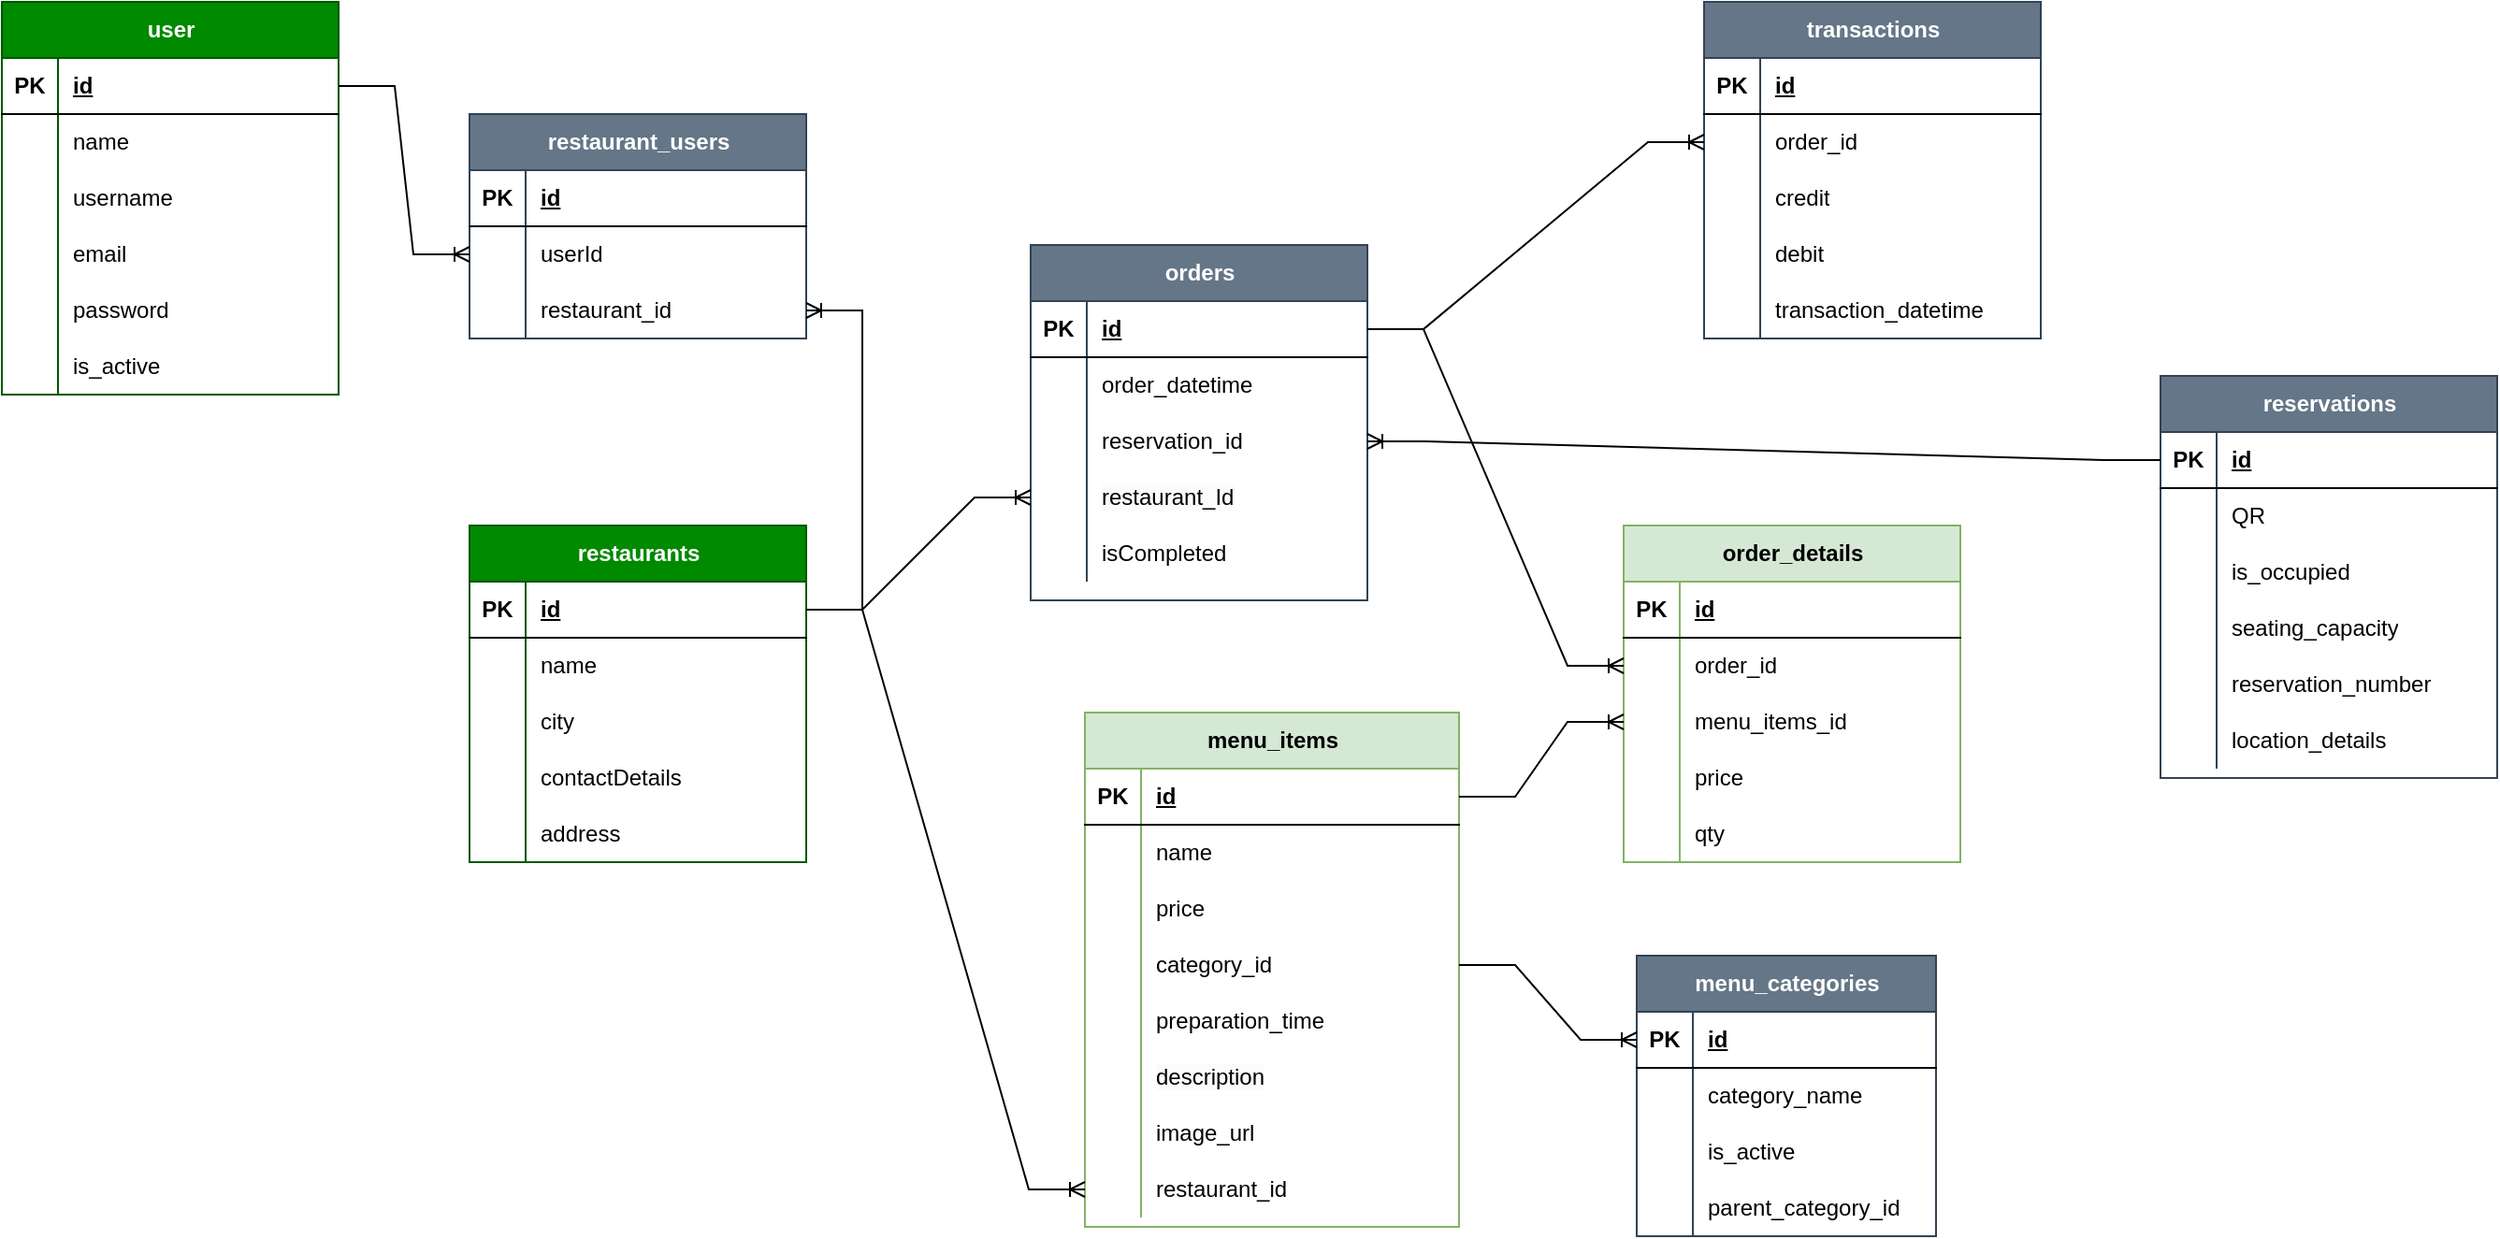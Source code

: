 <mxfile version="21.6.3" type="github">
  <diagram name="Page-1" id="wjyDEJwK1ql8XtZCBkip">
    <mxGraphModel dx="3088" dy="796" grid="1" gridSize="10" guides="1" tooltips="1" connect="1" arrows="1" fold="1" page="1" pageScale="1" pageWidth="827" pageHeight="1169" background="none" math="0" shadow="0">
      <root>
        <mxCell id="0" />
        <mxCell id="1" parent="0" />
        <mxCell id="22sVGPtSss4wMUbbfdg5-69" value="menu_items" style="shape=table;startSize=30;container=1;collapsible=1;childLayout=tableLayout;fixedRows=1;rowLines=0;fontStyle=1;align=center;resizeLast=1;html=1;fillColor=#d5e8d4;strokeColor=#82b366;" parent="1" vertex="1">
          <mxGeometry x="-791" y="410" width="200" height="275" as="geometry" />
        </mxCell>
        <mxCell id="22sVGPtSss4wMUbbfdg5-70" value="" style="shape=tableRow;horizontal=0;startSize=0;swimlaneHead=0;swimlaneBody=0;fillColor=none;collapsible=0;dropTarget=0;points=[[0,0.5],[1,0.5]];portConstraint=eastwest;top=0;left=0;right=0;bottom=1;" parent="22sVGPtSss4wMUbbfdg5-69" vertex="1">
          <mxGeometry y="30" width="200" height="30" as="geometry" />
        </mxCell>
        <mxCell id="22sVGPtSss4wMUbbfdg5-71" value="PK" style="shape=partialRectangle;connectable=0;fillColor=none;top=0;left=0;bottom=0;right=0;fontStyle=1;overflow=hidden;whiteSpace=wrap;html=1;" parent="22sVGPtSss4wMUbbfdg5-70" vertex="1">
          <mxGeometry width="30" height="30" as="geometry">
            <mxRectangle width="30" height="30" as="alternateBounds" />
          </mxGeometry>
        </mxCell>
        <mxCell id="22sVGPtSss4wMUbbfdg5-72" value="id" style="shape=partialRectangle;connectable=0;fillColor=none;top=0;left=0;bottom=0;right=0;align=left;spacingLeft=6;fontStyle=5;overflow=hidden;whiteSpace=wrap;html=1;" parent="22sVGPtSss4wMUbbfdg5-70" vertex="1">
          <mxGeometry x="30" width="170" height="30" as="geometry">
            <mxRectangle width="170" height="30" as="alternateBounds" />
          </mxGeometry>
        </mxCell>
        <mxCell id="22sVGPtSss4wMUbbfdg5-73" value="" style="shape=tableRow;horizontal=0;startSize=0;swimlaneHead=0;swimlaneBody=0;fillColor=none;collapsible=0;dropTarget=0;points=[[0,0.5],[1,0.5]];portConstraint=eastwest;top=0;left=0;right=0;bottom=0;" parent="22sVGPtSss4wMUbbfdg5-69" vertex="1">
          <mxGeometry y="60" width="200" height="30" as="geometry" />
        </mxCell>
        <mxCell id="22sVGPtSss4wMUbbfdg5-74" value="" style="shape=partialRectangle;connectable=0;fillColor=none;top=0;left=0;bottom=0;right=0;editable=1;overflow=hidden;whiteSpace=wrap;html=1;" parent="22sVGPtSss4wMUbbfdg5-73" vertex="1">
          <mxGeometry width="30" height="30" as="geometry">
            <mxRectangle width="30" height="30" as="alternateBounds" />
          </mxGeometry>
        </mxCell>
        <mxCell id="22sVGPtSss4wMUbbfdg5-75" value="name" style="shape=partialRectangle;connectable=0;fillColor=none;top=0;left=0;bottom=0;right=0;align=left;spacingLeft=6;overflow=hidden;whiteSpace=wrap;html=1;" parent="22sVGPtSss4wMUbbfdg5-73" vertex="1">
          <mxGeometry x="30" width="170" height="30" as="geometry">
            <mxRectangle width="170" height="30" as="alternateBounds" />
          </mxGeometry>
        </mxCell>
        <mxCell id="22sVGPtSss4wMUbbfdg5-76" value="" style="shape=tableRow;horizontal=0;startSize=0;swimlaneHead=0;swimlaneBody=0;fillColor=none;collapsible=0;dropTarget=0;points=[[0,0.5],[1,0.5]];portConstraint=eastwest;top=0;left=0;right=0;bottom=0;" parent="22sVGPtSss4wMUbbfdg5-69" vertex="1">
          <mxGeometry y="90" width="200" height="30" as="geometry" />
        </mxCell>
        <mxCell id="22sVGPtSss4wMUbbfdg5-77" value="" style="shape=partialRectangle;connectable=0;fillColor=none;top=0;left=0;bottom=0;right=0;editable=1;overflow=hidden;whiteSpace=wrap;html=1;" parent="22sVGPtSss4wMUbbfdg5-76" vertex="1">
          <mxGeometry width="30" height="30" as="geometry">
            <mxRectangle width="30" height="30" as="alternateBounds" />
          </mxGeometry>
        </mxCell>
        <mxCell id="22sVGPtSss4wMUbbfdg5-78" value="price" style="shape=partialRectangle;connectable=0;fillColor=none;top=0;left=0;bottom=0;right=0;align=left;spacingLeft=6;overflow=hidden;whiteSpace=wrap;html=1;" parent="22sVGPtSss4wMUbbfdg5-76" vertex="1">
          <mxGeometry x="30" width="170" height="30" as="geometry">
            <mxRectangle width="170" height="30" as="alternateBounds" />
          </mxGeometry>
        </mxCell>
        <mxCell id="22sVGPtSss4wMUbbfdg5-79" value="" style="shape=tableRow;horizontal=0;startSize=0;swimlaneHead=0;swimlaneBody=0;fillColor=none;collapsible=0;dropTarget=0;points=[[0,0.5],[1,0.5]];portConstraint=eastwest;top=0;left=0;right=0;bottom=0;" parent="22sVGPtSss4wMUbbfdg5-69" vertex="1">
          <mxGeometry y="120" width="200" height="30" as="geometry" />
        </mxCell>
        <mxCell id="22sVGPtSss4wMUbbfdg5-80" value="" style="shape=partialRectangle;connectable=0;fillColor=none;top=0;left=0;bottom=0;right=0;editable=1;overflow=hidden;whiteSpace=wrap;html=1;" parent="22sVGPtSss4wMUbbfdg5-79" vertex="1">
          <mxGeometry width="30" height="30" as="geometry">
            <mxRectangle width="30" height="30" as="alternateBounds" />
          </mxGeometry>
        </mxCell>
        <mxCell id="22sVGPtSss4wMUbbfdg5-81" value="category_id" style="shape=partialRectangle;connectable=0;fillColor=none;top=0;left=0;bottom=0;right=0;align=left;spacingLeft=6;overflow=hidden;whiteSpace=wrap;html=1;" parent="22sVGPtSss4wMUbbfdg5-79" vertex="1">
          <mxGeometry x="30" width="170" height="30" as="geometry">
            <mxRectangle width="170" height="30" as="alternateBounds" />
          </mxGeometry>
        </mxCell>
        <mxCell id="VqWUjOWvPOqiLu1VyxjL-18" style="shape=tableRow;horizontal=0;startSize=0;swimlaneHead=0;swimlaneBody=0;fillColor=none;collapsible=0;dropTarget=0;points=[[0,0.5],[1,0.5]];portConstraint=eastwest;top=0;left=0;right=0;bottom=0;" parent="22sVGPtSss4wMUbbfdg5-69" vertex="1">
          <mxGeometry y="150" width="200" height="30" as="geometry" />
        </mxCell>
        <mxCell id="VqWUjOWvPOqiLu1VyxjL-19" style="shape=partialRectangle;connectable=0;fillColor=none;top=0;left=0;bottom=0;right=0;editable=1;overflow=hidden;whiteSpace=wrap;html=1;" parent="VqWUjOWvPOqiLu1VyxjL-18" vertex="1">
          <mxGeometry width="30" height="30" as="geometry">
            <mxRectangle width="30" height="30" as="alternateBounds" />
          </mxGeometry>
        </mxCell>
        <mxCell id="VqWUjOWvPOqiLu1VyxjL-20" value="preparation_time" style="shape=partialRectangle;connectable=0;fillColor=none;top=0;left=0;bottom=0;right=0;align=left;spacingLeft=6;overflow=hidden;whiteSpace=wrap;html=1;" parent="VqWUjOWvPOqiLu1VyxjL-18" vertex="1">
          <mxGeometry x="30" width="170" height="30" as="geometry">
            <mxRectangle width="170" height="30" as="alternateBounds" />
          </mxGeometry>
        </mxCell>
        <mxCell id="VqWUjOWvPOqiLu1VyxjL-21" style="shape=tableRow;horizontal=0;startSize=0;swimlaneHead=0;swimlaneBody=0;fillColor=none;collapsible=0;dropTarget=0;points=[[0,0.5],[1,0.5]];portConstraint=eastwest;top=0;left=0;right=0;bottom=0;" parent="22sVGPtSss4wMUbbfdg5-69" vertex="1">
          <mxGeometry y="180" width="200" height="30" as="geometry" />
        </mxCell>
        <mxCell id="VqWUjOWvPOqiLu1VyxjL-22" style="shape=partialRectangle;connectable=0;fillColor=none;top=0;left=0;bottom=0;right=0;editable=1;overflow=hidden;whiteSpace=wrap;html=1;" parent="VqWUjOWvPOqiLu1VyxjL-21" vertex="1">
          <mxGeometry width="30" height="30" as="geometry">
            <mxRectangle width="30" height="30" as="alternateBounds" />
          </mxGeometry>
        </mxCell>
        <mxCell id="VqWUjOWvPOqiLu1VyxjL-23" value="&lt;span style=&quot;color: rgb(0, 0, 0); font-family: Helvetica; font-size: 12px; font-style: normal; font-variant-ligatures: normal; font-variant-caps: normal; font-weight: 400; letter-spacing: normal; orphans: 2; text-align: left; text-indent: 0px; text-transform: none; widows: 2; word-spacing: 0px; -webkit-text-stroke-width: 0px; background-color: rgb(251, 251, 251); text-decoration-thickness: initial; text-decoration-style: initial; text-decoration-color: initial; float: none; display: inline !important;&quot;&gt;description&lt;/span&gt;" style="shape=partialRectangle;connectable=0;fillColor=none;top=0;left=0;bottom=0;right=0;align=left;spacingLeft=6;overflow=hidden;whiteSpace=wrap;html=1;" parent="VqWUjOWvPOqiLu1VyxjL-21" vertex="1">
          <mxGeometry x="30" width="170" height="30" as="geometry">
            <mxRectangle width="170" height="30" as="alternateBounds" />
          </mxGeometry>
        </mxCell>
        <mxCell id="VqWUjOWvPOqiLu1VyxjL-24" style="shape=tableRow;horizontal=0;startSize=0;swimlaneHead=0;swimlaneBody=0;fillColor=none;collapsible=0;dropTarget=0;points=[[0,0.5],[1,0.5]];portConstraint=eastwest;top=0;left=0;right=0;bottom=0;" parent="22sVGPtSss4wMUbbfdg5-69" vertex="1">
          <mxGeometry y="210" width="200" height="30" as="geometry" />
        </mxCell>
        <mxCell id="VqWUjOWvPOqiLu1VyxjL-25" style="shape=partialRectangle;connectable=0;fillColor=none;top=0;left=0;bottom=0;right=0;editable=1;overflow=hidden;whiteSpace=wrap;html=1;" parent="VqWUjOWvPOqiLu1VyxjL-24" vertex="1">
          <mxGeometry width="30" height="30" as="geometry">
            <mxRectangle width="30" height="30" as="alternateBounds" />
          </mxGeometry>
        </mxCell>
        <mxCell id="VqWUjOWvPOqiLu1VyxjL-26" value="image_url" style="shape=partialRectangle;connectable=0;fillColor=none;top=0;left=0;bottom=0;right=0;align=left;spacingLeft=6;overflow=hidden;whiteSpace=wrap;html=1;" parent="VqWUjOWvPOqiLu1VyxjL-24" vertex="1">
          <mxGeometry x="30" width="170" height="30" as="geometry">
            <mxRectangle width="170" height="30" as="alternateBounds" />
          </mxGeometry>
        </mxCell>
        <mxCell id="VqWUjOWvPOqiLu1VyxjL-27" style="shape=tableRow;horizontal=0;startSize=0;swimlaneHead=0;swimlaneBody=0;fillColor=none;collapsible=0;dropTarget=0;points=[[0,0.5],[1,0.5]];portConstraint=eastwest;top=0;left=0;right=0;bottom=0;" parent="22sVGPtSss4wMUbbfdg5-69" vertex="1">
          <mxGeometry y="240" width="200" height="30" as="geometry" />
        </mxCell>
        <mxCell id="VqWUjOWvPOqiLu1VyxjL-28" style="shape=partialRectangle;connectable=0;fillColor=none;top=0;left=0;bottom=0;right=0;editable=1;overflow=hidden;whiteSpace=wrap;html=1;" parent="VqWUjOWvPOqiLu1VyxjL-27" vertex="1">
          <mxGeometry width="30" height="30" as="geometry">
            <mxRectangle width="30" height="30" as="alternateBounds" />
          </mxGeometry>
        </mxCell>
        <mxCell id="VqWUjOWvPOqiLu1VyxjL-29" value="restaurant_id" style="shape=partialRectangle;connectable=0;fillColor=none;top=0;left=0;bottom=0;right=0;align=left;spacingLeft=6;overflow=hidden;whiteSpace=wrap;html=1;" parent="VqWUjOWvPOqiLu1VyxjL-27" vertex="1">
          <mxGeometry x="30" width="170" height="30" as="geometry">
            <mxRectangle width="170" height="30" as="alternateBounds" />
          </mxGeometry>
        </mxCell>
        <mxCell id="22sVGPtSss4wMUbbfdg5-83" value="menu_categories" style="shape=table;startSize=30;container=1;collapsible=1;childLayout=tableLayout;fixedRows=1;rowLines=0;fontStyle=1;align=center;resizeLast=1;html=1;fillColor=#647687;strokeColor=#314354;fontColor=#ffffff;" parent="1" vertex="1">
          <mxGeometry x="-496" y="540" width="160" height="150" as="geometry" />
        </mxCell>
        <mxCell id="22sVGPtSss4wMUbbfdg5-84" value="" style="shape=tableRow;horizontal=0;startSize=0;swimlaneHead=0;swimlaneBody=0;fillColor=none;collapsible=0;dropTarget=0;points=[[0,0.5],[1,0.5]];portConstraint=eastwest;top=0;left=0;right=0;bottom=1;" parent="22sVGPtSss4wMUbbfdg5-83" vertex="1">
          <mxGeometry y="30" width="160" height="30" as="geometry" />
        </mxCell>
        <mxCell id="22sVGPtSss4wMUbbfdg5-85" value="PK" style="shape=partialRectangle;connectable=0;fillColor=none;top=0;left=0;bottom=0;right=0;fontStyle=1;overflow=hidden;whiteSpace=wrap;html=1;" parent="22sVGPtSss4wMUbbfdg5-84" vertex="1">
          <mxGeometry width="30" height="30" as="geometry">
            <mxRectangle width="30" height="30" as="alternateBounds" />
          </mxGeometry>
        </mxCell>
        <mxCell id="22sVGPtSss4wMUbbfdg5-86" value="id" style="shape=partialRectangle;connectable=0;fillColor=none;top=0;left=0;bottom=0;right=0;align=left;spacingLeft=6;fontStyle=5;overflow=hidden;whiteSpace=wrap;html=1;" parent="22sVGPtSss4wMUbbfdg5-84" vertex="1">
          <mxGeometry x="30" width="130" height="30" as="geometry">
            <mxRectangle width="130" height="30" as="alternateBounds" />
          </mxGeometry>
        </mxCell>
        <mxCell id="22sVGPtSss4wMUbbfdg5-87" value="" style="shape=tableRow;horizontal=0;startSize=0;swimlaneHead=0;swimlaneBody=0;fillColor=none;collapsible=0;dropTarget=0;points=[[0,0.5],[1,0.5]];portConstraint=eastwest;top=0;left=0;right=0;bottom=0;" parent="22sVGPtSss4wMUbbfdg5-83" vertex="1">
          <mxGeometry y="60" width="160" height="30" as="geometry" />
        </mxCell>
        <mxCell id="22sVGPtSss4wMUbbfdg5-88" value="" style="shape=partialRectangle;connectable=0;fillColor=none;top=0;left=0;bottom=0;right=0;editable=1;overflow=hidden;whiteSpace=wrap;html=1;" parent="22sVGPtSss4wMUbbfdg5-87" vertex="1">
          <mxGeometry width="30" height="30" as="geometry">
            <mxRectangle width="30" height="30" as="alternateBounds" />
          </mxGeometry>
        </mxCell>
        <mxCell id="22sVGPtSss4wMUbbfdg5-89" value="category_name" style="shape=partialRectangle;connectable=0;fillColor=none;top=0;left=0;bottom=0;right=0;align=left;spacingLeft=6;overflow=hidden;whiteSpace=wrap;html=1;" parent="22sVGPtSss4wMUbbfdg5-87" vertex="1">
          <mxGeometry x="30" width="130" height="30" as="geometry">
            <mxRectangle width="130" height="30" as="alternateBounds" />
          </mxGeometry>
        </mxCell>
        <mxCell id="22sVGPtSss4wMUbbfdg5-90" value="" style="shape=tableRow;horizontal=0;startSize=0;swimlaneHead=0;swimlaneBody=0;fillColor=none;collapsible=0;dropTarget=0;points=[[0,0.5],[1,0.5]];portConstraint=eastwest;top=0;left=0;right=0;bottom=0;" parent="22sVGPtSss4wMUbbfdg5-83" vertex="1">
          <mxGeometry y="90" width="160" height="30" as="geometry" />
        </mxCell>
        <mxCell id="22sVGPtSss4wMUbbfdg5-91" value="" style="shape=partialRectangle;connectable=0;fillColor=none;top=0;left=0;bottom=0;right=0;editable=1;overflow=hidden;whiteSpace=wrap;html=1;" parent="22sVGPtSss4wMUbbfdg5-90" vertex="1">
          <mxGeometry width="30" height="30" as="geometry">
            <mxRectangle width="30" height="30" as="alternateBounds" />
          </mxGeometry>
        </mxCell>
        <mxCell id="22sVGPtSss4wMUbbfdg5-92" value="is_active" style="shape=partialRectangle;connectable=0;fillColor=none;top=0;left=0;bottom=0;right=0;align=left;spacingLeft=6;overflow=hidden;whiteSpace=wrap;html=1;" parent="22sVGPtSss4wMUbbfdg5-90" vertex="1">
          <mxGeometry x="30" width="130" height="30" as="geometry">
            <mxRectangle width="130" height="30" as="alternateBounds" />
          </mxGeometry>
        </mxCell>
        <mxCell id="22sVGPtSss4wMUbbfdg5-93" value="" style="shape=tableRow;horizontal=0;startSize=0;swimlaneHead=0;swimlaneBody=0;fillColor=none;collapsible=0;dropTarget=0;points=[[0,0.5],[1,0.5]];portConstraint=eastwest;top=0;left=0;right=0;bottom=0;" parent="22sVGPtSss4wMUbbfdg5-83" vertex="1">
          <mxGeometry y="120" width="160" height="30" as="geometry" />
        </mxCell>
        <mxCell id="22sVGPtSss4wMUbbfdg5-94" value="" style="shape=partialRectangle;connectable=0;fillColor=none;top=0;left=0;bottom=0;right=0;editable=1;overflow=hidden;whiteSpace=wrap;html=1;" parent="22sVGPtSss4wMUbbfdg5-93" vertex="1">
          <mxGeometry width="30" height="30" as="geometry">
            <mxRectangle width="30" height="30" as="alternateBounds" />
          </mxGeometry>
        </mxCell>
        <mxCell id="22sVGPtSss4wMUbbfdg5-95" value="parent_category_id" style="shape=partialRectangle;connectable=0;fillColor=none;top=0;left=0;bottom=0;right=0;align=left;spacingLeft=6;overflow=hidden;whiteSpace=wrap;html=1;" parent="22sVGPtSss4wMUbbfdg5-93" vertex="1">
          <mxGeometry x="30" width="130" height="30" as="geometry">
            <mxRectangle width="130" height="30" as="alternateBounds" />
          </mxGeometry>
        </mxCell>
        <mxCell id="22sVGPtSss4wMUbbfdg5-109" value="" style="edgeStyle=entityRelationEdgeStyle;fontSize=12;html=1;endArrow=ERoneToMany;rounded=0;exitX=1;exitY=0.5;exitDx=0;exitDy=0;entryX=0;entryY=0.5;entryDx=0;entryDy=0;" parent="1" source="22sVGPtSss4wMUbbfdg5-79" target="22sVGPtSss4wMUbbfdg5-84" edge="1">
          <mxGeometry width="100" height="100" relative="1" as="geometry">
            <mxPoint x="-636" y="730" as="sourcePoint" />
            <mxPoint x="-526" y="710" as="targetPoint" />
          </mxGeometry>
        </mxCell>
        <mxCell id="22sVGPtSss4wMUbbfdg5-115" value="orders" style="shape=table;startSize=30;container=1;collapsible=1;childLayout=tableLayout;fixedRows=1;rowLines=0;fontStyle=1;align=center;resizeLast=1;html=1;fillColor=#647687;strokeColor=#314354;fontColor=#ffffff;" parent="1" vertex="1">
          <mxGeometry x="-820" y="160" width="180" height="190" as="geometry" />
        </mxCell>
        <mxCell id="22sVGPtSss4wMUbbfdg5-116" value="" style="shape=tableRow;horizontal=0;startSize=0;swimlaneHead=0;swimlaneBody=0;fillColor=none;collapsible=0;dropTarget=0;points=[[0,0.5],[1,0.5]];portConstraint=eastwest;top=0;left=0;right=0;bottom=1;" parent="22sVGPtSss4wMUbbfdg5-115" vertex="1">
          <mxGeometry y="30" width="180" height="30" as="geometry" />
        </mxCell>
        <mxCell id="22sVGPtSss4wMUbbfdg5-117" value="PK" style="shape=partialRectangle;connectable=0;fillColor=none;top=0;left=0;bottom=0;right=0;fontStyle=1;overflow=hidden;whiteSpace=wrap;html=1;" parent="22sVGPtSss4wMUbbfdg5-116" vertex="1">
          <mxGeometry width="30" height="30" as="geometry">
            <mxRectangle width="30" height="30" as="alternateBounds" />
          </mxGeometry>
        </mxCell>
        <mxCell id="22sVGPtSss4wMUbbfdg5-118" value="id" style="shape=partialRectangle;connectable=0;fillColor=none;top=0;left=0;bottom=0;right=0;align=left;spacingLeft=6;fontStyle=5;overflow=hidden;whiteSpace=wrap;html=1;" parent="22sVGPtSss4wMUbbfdg5-116" vertex="1">
          <mxGeometry x="30" width="150" height="30" as="geometry">
            <mxRectangle width="150" height="30" as="alternateBounds" />
          </mxGeometry>
        </mxCell>
        <mxCell id="22sVGPtSss4wMUbbfdg5-119" value="" style="shape=tableRow;horizontal=0;startSize=0;swimlaneHead=0;swimlaneBody=0;fillColor=none;collapsible=0;dropTarget=0;points=[[0,0.5],[1,0.5]];portConstraint=eastwest;top=0;left=0;right=0;bottom=0;" parent="22sVGPtSss4wMUbbfdg5-115" vertex="1">
          <mxGeometry y="60" width="180" height="30" as="geometry" />
        </mxCell>
        <mxCell id="22sVGPtSss4wMUbbfdg5-120" value="" style="shape=partialRectangle;connectable=0;fillColor=none;top=0;left=0;bottom=0;right=0;editable=1;overflow=hidden;whiteSpace=wrap;html=1;" parent="22sVGPtSss4wMUbbfdg5-119" vertex="1">
          <mxGeometry width="30" height="30" as="geometry">
            <mxRectangle width="30" height="30" as="alternateBounds" />
          </mxGeometry>
        </mxCell>
        <mxCell id="22sVGPtSss4wMUbbfdg5-121" value="order_datetime" style="shape=partialRectangle;connectable=0;fillColor=none;top=0;left=0;bottom=0;right=0;align=left;spacingLeft=6;overflow=hidden;whiteSpace=wrap;html=1;" parent="22sVGPtSss4wMUbbfdg5-119" vertex="1">
          <mxGeometry x="30" width="150" height="30" as="geometry">
            <mxRectangle width="150" height="30" as="alternateBounds" />
          </mxGeometry>
        </mxCell>
        <mxCell id="22sVGPtSss4wMUbbfdg5-122" value="" style="shape=tableRow;horizontal=0;startSize=0;swimlaneHead=0;swimlaneBody=0;fillColor=none;collapsible=0;dropTarget=0;points=[[0,0.5],[1,0.5]];portConstraint=eastwest;top=0;left=0;right=0;bottom=0;" parent="22sVGPtSss4wMUbbfdg5-115" vertex="1">
          <mxGeometry y="90" width="180" height="30" as="geometry" />
        </mxCell>
        <mxCell id="22sVGPtSss4wMUbbfdg5-123" value="" style="shape=partialRectangle;connectable=0;fillColor=none;top=0;left=0;bottom=0;right=0;editable=1;overflow=hidden;whiteSpace=wrap;html=1;" parent="22sVGPtSss4wMUbbfdg5-122" vertex="1">
          <mxGeometry width="30" height="30" as="geometry">
            <mxRectangle width="30" height="30" as="alternateBounds" />
          </mxGeometry>
        </mxCell>
        <mxCell id="22sVGPtSss4wMUbbfdg5-124" value="reservation_id" style="shape=partialRectangle;connectable=0;fillColor=none;top=0;left=0;bottom=0;right=0;align=left;spacingLeft=6;overflow=hidden;whiteSpace=wrap;html=1;" parent="22sVGPtSss4wMUbbfdg5-122" vertex="1">
          <mxGeometry x="30" width="150" height="30" as="geometry">
            <mxRectangle width="150" height="30" as="alternateBounds" />
          </mxGeometry>
        </mxCell>
        <mxCell id="22sVGPtSss4wMUbbfdg5-125" value="" style="shape=tableRow;horizontal=0;startSize=0;swimlaneHead=0;swimlaneBody=0;fillColor=none;collapsible=0;dropTarget=0;points=[[0,0.5],[1,0.5]];portConstraint=eastwest;top=0;left=0;right=0;bottom=0;" parent="22sVGPtSss4wMUbbfdg5-115" vertex="1">
          <mxGeometry y="120" width="180" height="30" as="geometry" />
        </mxCell>
        <mxCell id="22sVGPtSss4wMUbbfdg5-126" value="" style="shape=partialRectangle;connectable=0;fillColor=none;top=0;left=0;bottom=0;right=0;editable=1;overflow=hidden;whiteSpace=wrap;html=1;" parent="22sVGPtSss4wMUbbfdg5-125" vertex="1">
          <mxGeometry width="30" height="30" as="geometry">
            <mxRectangle width="30" height="30" as="alternateBounds" />
          </mxGeometry>
        </mxCell>
        <mxCell id="22sVGPtSss4wMUbbfdg5-127" value="&lt;span style=&quot;color: rgb(0, 0, 0); font-family: Helvetica; font-size: 12px; font-style: normal; font-variant-ligatures: normal; font-variant-caps: normal; font-weight: 400; letter-spacing: normal; orphans: 2; text-align: left; text-indent: 0px; text-transform: none; widows: 2; word-spacing: 0px; -webkit-text-stroke-width: 0px; background-color: rgb(251, 251, 251); text-decoration-thickness: initial; text-decoration-style: initial; text-decoration-color: initial; float: none; display: inline !important;&quot;&gt;restaurant_Id&lt;/span&gt;" style="shape=partialRectangle;connectable=0;fillColor=none;top=0;left=0;bottom=0;right=0;align=left;spacingLeft=6;overflow=hidden;whiteSpace=wrap;html=1;" parent="22sVGPtSss4wMUbbfdg5-125" vertex="1">
          <mxGeometry x="30" width="150" height="30" as="geometry">
            <mxRectangle width="150" height="30" as="alternateBounds" />
          </mxGeometry>
        </mxCell>
        <mxCell id="ZlfXhF_MaNTIfcuEuZE2-1" style="shape=tableRow;horizontal=0;startSize=0;swimlaneHead=0;swimlaneBody=0;fillColor=none;collapsible=0;dropTarget=0;points=[[0,0.5],[1,0.5]];portConstraint=eastwest;top=0;left=0;right=0;bottom=0;" vertex="1" parent="22sVGPtSss4wMUbbfdg5-115">
          <mxGeometry y="150" width="180" height="30" as="geometry" />
        </mxCell>
        <mxCell id="ZlfXhF_MaNTIfcuEuZE2-2" style="shape=partialRectangle;connectable=0;fillColor=none;top=0;left=0;bottom=0;right=0;editable=1;overflow=hidden;whiteSpace=wrap;html=1;" vertex="1" parent="ZlfXhF_MaNTIfcuEuZE2-1">
          <mxGeometry width="30" height="30" as="geometry">
            <mxRectangle width="30" height="30" as="alternateBounds" />
          </mxGeometry>
        </mxCell>
        <mxCell id="ZlfXhF_MaNTIfcuEuZE2-3" value="isCompleted" style="shape=partialRectangle;connectable=0;fillColor=none;top=0;left=0;bottom=0;right=0;align=left;spacingLeft=6;overflow=hidden;whiteSpace=wrap;html=1;" vertex="1" parent="ZlfXhF_MaNTIfcuEuZE2-1">
          <mxGeometry x="30" width="150" height="30" as="geometry">
            <mxRectangle width="150" height="30" as="alternateBounds" />
          </mxGeometry>
        </mxCell>
        <mxCell id="22sVGPtSss4wMUbbfdg5-128" value="order_details" style="shape=table;startSize=30;container=1;collapsible=1;childLayout=tableLayout;fixedRows=1;rowLines=0;fontStyle=1;align=center;resizeLast=1;html=1;fillColor=#d5e8d4;strokeColor=#82b366;" parent="1" vertex="1">
          <mxGeometry x="-503" y="310" width="180" height="180" as="geometry" />
        </mxCell>
        <mxCell id="22sVGPtSss4wMUbbfdg5-129" value="" style="shape=tableRow;horizontal=0;startSize=0;swimlaneHead=0;swimlaneBody=0;fillColor=none;collapsible=0;dropTarget=0;points=[[0,0.5],[1,0.5]];portConstraint=eastwest;top=0;left=0;right=0;bottom=1;" parent="22sVGPtSss4wMUbbfdg5-128" vertex="1">
          <mxGeometry y="30" width="180" height="30" as="geometry" />
        </mxCell>
        <mxCell id="22sVGPtSss4wMUbbfdg5-130" value="PK" style="shape=partialRectangle;connectable=0;fillColor=none;top=0;left=0;bottom=0;right=0;fontStyle=1;overflow=hidden;whiteSpace=wrap;html=1;" parent="22sVGPtSss4wMUbbfdg5-129" vertex="1">
          <mxGeometry width="30" height="30" as="geometry">
            <mxRectangle width="30" height="30" as="alternateBounds" />
          </mxGeometry>
        </mxCell>
        <mxCell id="22sVGPtSss4wMUbbfdg5-131" value="id" style="shape=partialRectangle;connectable=0;fillColor=none;top=0;left=0;bottom=0;right=0;align=left;spacingLeft=6;fontStyle=5;overflow=hidden;whiteSpace=wrap;html=1;" parent="22sVGPtSss4wMUbbfdg5-129" vertex="1">
          <mxGeometry x="30" width="150" height="30" as="geometry">
            <mxRectangle width="150" height="30" as="alternateBounds" />
          </mxGeometry>
        </mxCell>
        <mxCell id="22sVGPtSss4wMUbbfdg5-132" value="" style="shape=tableRow;horizontal=0;startSize=0;swimlaneHead=0;swimlaneBody=0;fillColor=none;collapsible=0;dropTarget=0;points=[[0,0.5],[1,0.5]];portConstraint=eastwest;top=0;left=0;right=0;bottom=0;" parent="22sVGPtSss4wMUbbfdg5-128" vertex="1">
          <mxGeometry y="60" width="180" height="30" as="geometry" />
        </mxCell>
        <mxCell id="22sVGPtSss4wMUbbfdg5-133" value="" style="shape=partialRectangle;connectable=0;fillColor=none;top=0;left=0;bottom=0;right=0;editable=1;overflow=hidden;whiteSpace=wrap;html=1;" parent="22sVGPtSss4wMUbbfdg5-132" vertex="1">
          <mxGeometry width="30" height="30" as="geometry">
            <mxRectangle width="30" height="30" as="alternateBounds" />
          </mxGeometry>
        </mxCell>
        <mxCell id="22sVGPtSss4wMUbbfdg5-134" value="order_id" style="shape=partialRectangle;connectable=0;fillColor=none;top=0;left=0;bottom=0;right=0;align=left;spacingLeft=6;overflow=hidden;whiteSpace=wrap;html=1;" parent="22sVGPtSss4wMUbbfdg5-132" vertex="1">
          <mxGeometry x="30" width="150" height="30" as="geometry">
            <mxRectangle width="150" height="30" as="alternateBounds" />
          </mxGeometry>
        </mxCell>
        <mxCell id="22sVGPtSss4wMUbbfdg5-138" value="" style="shape=tableRow;horizontal=0;startSize=0;swimlaneHead=0;swimlaneBody=0;fillColor=none;collapsible=0;dropTarget=0;points=[[0,0.5],[1,0.5]];portConstraint=eastwest;top=0;left=0;right=0;bottom=0;" parent="22sVGPtSss4wMUbbfdg5-128" vertex="1">
          <mxGeometry y="90" width="180" height="30" as="geometry" />
        </mxCell>
        <mxCell id="22sVGPtSss4wMUbbfdg5-139" value="" style="shape=partialRectangle;connectable=0;fillColor=none;top=0;left=0;bottom=0;right=0;editable=1;overflow=hidden;whiteSpace=wrap;html=1;" parent="22sVGPtSss4wMUbbfdg5-138" vertex="1">
          <mxGeometry width="30" height="30" as="geometry">
            <mxRectangle width="30" height="30" as="alternateBounds" />
          </mxGeometry>
        </mxCell>
        <mxCell id="22sVGPtSss4wMUbbfdg5-140" value="menu_items_id" style="shape=partialRectangle;connectable=0;fillColor=none;top=0;left=0;bottom=0;right=0;align=left;spacingLeft=6;overflow=hidden;whiteSpace=wrap;html=1;" parent="22sVGPtSss4wMUbbfdg5-138" vertex="1">
          <mxGeometry x="30" width="150" height="30" as="geometry">
            <mxRectangle width="150" height="30" as="alternateBounds" />
          </mxGeometry>
        </mxCell>
        <mxCell id="22sVGPtSss4wMUbbfdg5-135" value="" style="shape=tableRow;horizontal=0;startSize=0;swimlaneHead=0;swimlaneBody=0;fillColor=none;collapsible=0;dropTarget=0;points=[[0,0.5],[1,0.5]];portConstraint=eastwest;top=0;left=0;right=0;bottom=0;" parent="22sVGPtSss4wMUbbfdg5-128" vertex="1">
          <mxGeometry y="120" width="180" height="30" as="geometry" />
        </mxCell>
        <mxCell id="22sVGPtSss4wMUbbfdg5-136" value="" style="shape=partialRectangle;connectable=0;fillColor=none;top=0;left=0;bottom=0;right=0;editable=1;overflow=hidden;whiteSpace=wrap;html=1;" parent="22sVGPtSss4wMUbbfdg5-135" vertex="1">
          <mxGeometry width="30" height="30" as="geometry">
            <mxRectangle width="30" height="30" as="alternateBounds" />
          </mxGeometry>
        </mxCell>
        <mxCell id="22sVGPtSss4wMUbbfdg5-137" value="price" style="shape=partialRectangle;connectable=0;fillColor=none;top=0;left=0;bottom=0;right=0;align=left;spacingLeft=6;overflow=hidden;whiteSpace=wrap;html=1;" parent="22sVGPtSss4wMUbbfdg5-135" vertex="1">
          <mxGeometry x="30" width="150" height="30" as="geometry">
            <mxRectangle width="150" height="30" as="alternateBounds" />
          </mxGeometry>
        </mxCell>
        <mxCell id="VqWUjOWvPOqiLu1VyxjL-38" style="shape=tableRow;horizontal=0;startSize=0;swimlaneHead=0;swimlaneBody=0;fillColor=none;collapsible=0;dropTarget=0;points=[[0,0.5],[1,0.5]];portConstraint=eastwest;top=0;left=0;right=0;bottom=0;" parent="22sVGPtSss4wMUbbfdg5-128" vertex="1">
          <mxGeometry y="150" width="180" height="30" as="geometry" />
        </mxCell>
        <mxCell id="VqWUjOWvPOqiLu1VyxjL-39" style="shape=partialRectangle;connectable=0;fillColor=none;top=0;left=0;bottom=0;right=0;editable=1;overflow=hidden;whiteSpace=wrap;html=1;" parent="VqWUjOWvPOqiLu1VyxjL-38" vertex="1">
          <mxGeometry width="30" height="30" as="geometry">
            <mxRectangle width="30" height="30" as="alternateBounds" />
          </mxGeometry>
        </mxCell>
        <mxCell id="VqWUjOWvPOqiLu1VyxjL-40" value="qty" style="shape=partialRectangle;connectable=0;fillColor=none;top=0;left=0;bottom=0;right=0;align=left;spacingLeft=6;overflow=hidden;whiteSpace=wrap;html=1;" parent="VqWUjOWvPOqiLu1VyxjL-38" vertex="1">
          <mxGeometry x="30" width="150" height="30" as="geometry">
            <mxRectangle width="150" height="30" as="alternateBounds" />
          </mxGeometry>
        </mxCell>
        <mxCell id="22sVGPtSss4wMUbbfdg5-141" value="" style="edgeStyle=entityRelationEdgeStyle;fontSize=12;html=1;endArrow=ERoneToMany;rounded=0;exitX=1;exitY=0.5;exitDx=0;exitDy=0;entryX=0;entryY=0.5;entryDx=0;entryDy=0;" parent="1" source="22sVGPtSss4wMUbbfdg5-116" target="22sVGPtSss4wMUbbfdg5-132" edge="1">
          <mxGeometry width="100" height="100" relative="1" as="geometry">
            <mxPoint x="-436" y="670" as="sourcePoint" />
            <mxPoint x="-336" y="590" as="targetPoint" />
          </mxGeometry>
        </mxCell>
        <mxCell id="22sVGPtSss4wMUbbfdg5-155" value="" style="edgeStyle=entityRelationEdgeStyle;fontSize=12;html=1;endArrow=ERoneToMany;rounded=0;entryX=0;entryY=0.5;entryDx=0;entryDy=0;" parent="1" source="22sVGPtSss4wMUbbfdg5-70" target="22sVGPtSss4wMUbbfdg5-138" edge="1">
          <mxGeometry width="100" height="100" relative="1" as="geometry">
            <mxPoint x="-426" y="650" as="sourcePoint" />
            <mxPoint x="-326" y="550" as="targetPoint" />
          </mxGeometry>
        </mxCell>
        <mxCell id="22sVGPtSss4wMUbbfdg5-156" value="reservations" style="shape=table;startSize=30;container=1;collapsible=1;childLayout=tableLayout;fixedRows=1;rowLines=0;fontStyle=1;align=center;resizeLast=1;html=1;fillColor=#647687;strokeColor=#314354;fontColor=#ffffff;" parent="1" vertex="1">
          <mxGeometry x="-216" y="230" width="180" height="215" as="geometry" />
        </mxCell>
        <mxCell id="22sVGPtSss4wMUbbfdg5-157" value="" style="shape=tableRow;horizontal=0;startSize=0;swimlaneHead=0;swimlaneBody=0;fillColor=none;collapsible=0;dropTarget=0;points=[[0,0.5],[1,0.5]];portConstraint=eastwest;top=0;left=0;right=0;bottom=1;" parent="22sVGPtSss4wMUbbfdg5-156" vertex="1">
          <mxGeometry y="30" width="180" height="30" as="geometry" />
        </mxCell>
        <mxCell id="22sVGPtSss4wMUbbfdg5-158" value="PK" style="shape=partialRectangle;connectable=0;fillColor=none;top=0;left=0;bottom=0;right=0;fontStyle=1;overflow=hidden;whiteSpace=wrap;html=1;" parent="22sVGPtSss4wMUbbfdg5-157" vertex="1">
          <mxGeometry width="30" height="30" as="geometry">
            <mxRectangle width="30" height="30" as="alternateBounds" />
          </mxGeometry>
        </mxCell>
        <mxCell id="22sVGPtSss4wMUbbfdg5-159" value="id" style="shape=partialRectangle;connectable=0;fillColor=none;top=0;left=0;bottom=0;right=0;align=left;spacingLeft=6;fontStyle=5;overflow=hidden;whiteSpace=wrap;html=1;" parent="22sVGPtSss4wMUbbfdg5-157" vertex="1">
          <mxGeometry x="30" width="150" height="30" as="geometry">
            <mxRectangle width="150" height="30" as="alternateBounds" />
          </mxGeometry>
        </mxCell>
        <mxCell id="22sVGPtSss4wMUbbfdg5-160" value="" style="shape=tableRow;horizontal=0;startSize=0;swimlaneHead=0;swimlaneBody=0;fillColor=none;collapsible=0;dropTarget=0;points=[[0,0.5],[1,0.5]];portConstraint=eastwest;top=0;left=0;right=0;bottom=0;" parent="22sVGPtSss4wMUbbfdg5-156" vertex="1">
          <mxGeometry y="60" width="180" height="30" as="geometry" />
        </mxCell>
        <mxCell id="22sVGPtSss4wMUbbfdg5-161" value="" style="shape=partialRectangle;connectable=0;fillColor=none;top=0;left=0;bottom=0;right=0;editable=1;overflow=hidden;whiteSpace=wrap;html=1;" parent="22sVGPtSss4wMUbbfdg5-160" vertex="1">
          <mxGeometry width="30" height="30" as="geometry">
            <mxRectangle width="30" height="30" as="alternateBounds" />
          </mxGeometry>
        </mxCell>
        <mxCell id="22sVGPtSss4wMUbbfdg5-162" value="QR" style="shape=partialRectangle;connectable=0;fillColor=none;top=0;left=0;bottom=0;right=0;align=left;spacingLeft=6;overflow=hidden;whiteSpace=wrap;html=1;" parent="22sVGPtSss4wMUbbfdg5-160" vertex="1">
          <mxGeometry x="30" width="150" height="30" as="geometry">
            <mxRectangle width="150" height="30" as="alternateBounds" />
          </mxGeometry>
        </mxCell>
        <mxCell id="22sVGPtSss4wMUbbfdg5-163" value="" style="shape=tableRow;horizontal=0;startSize=0;swimlaneHead=0;swimlaneBody=0;fillColor=none;collapsible=0;dropTarget=0;points=[[0,0.5],[1,0.5]];portConstraint=eastwest;top=0;left=0;right=0;bottom=0;" parent="22sVGPtSss4wMUbbfdg5-156" vertex="1">
          <mxGeometry y="90" width="180" height="30" as="geometry" />
        </mxCell>
        <mxCell id="22sVGPtSss4wMUbbfdg5-164" value="" style="shape=partialRectangle;connectable=0;fillColor=none;top=0;left=0;bottom=0;right=0;editable=1;overflow=hidden;whiteSpace=wrap;html=1;" parent="22sVGPtSss4wMUbbfdg5-163" vertex="1">
          <mxGeometry width="30" height="30" as="geometry">
            <mxRectangle width="30" height="30" as="alternateBounds" />
          </mxGeometry>
        </mxCell>
        <mxCell id="22sVGPtSss4wMUbbfdg5-165" value="is_occupied" style="shape=partialRectangle;connectable=0;fillColor=none;top=0;left=0;bottom=0;right=0;align=left;spacingLeft=6;overflow=hidden;whiteSpace=wrap;html=1;" parent="22sVGPtSss4wMUbbfdg5-163" vertex="1">
          <mxGeometry x="30" width="150" height="30" as="geometry">
            <mxRectangle width="150" height="30" as="alternateBounds" />
          </mxGeometry>
        </mxCell>
        <mxCell id="22sVGPtSss4wMUbbfdg5-166" value="" style="shape=tableRow;horizontal=0;startSize=0;swimlaneHead=0;swimlaneBody=0;fillColor=none;collapsible=0;dropTarget=0;points=[[0,0.5],[1,0.5]];portConstraint=eastwest;top=0;left=0;right=0;bottom=0;" parent="22sVGPtSss4wMUbbfdg5-156" vertex="1">
          <mxGeometry y="120" width="180" height="30" as="geometry" />
        </mxCell>
        <mxCell id="22sVGPtSss4wMUbbfdg5-167" value="" style="shape=partialRectangle;connectable=0;fillColor=none;top=0;left=0;bottom=0;right=0;editable=1;overflow=hidden;whiteSpace=wrap;html=1;" parent="22sVGPtSss4wMUbbfdg5-166" vertex="1">
          <mxGeometry width="30" height="30" as="geometry">
            <mxRectangle width="30" height="30" as="alternateBounds" />
          </mxGeometry>
        </mxCell>
        <mxCell id="22sVGPtSss4wMUbbfdg5-168" value="seating_capacity" style="shape=partialRectangle;connectable=0;fillColor=none;top=0;left=0;bottom=0;right=0;align=left;spacingLeft=6;overflow=hidden;whiteSpace=wrap;html=1;" parent="22sVGPtSss4wMUbbfdg5-166" vertex="1">
          <mxGeometry x="30" width="150" height="30" as="geometry">
            <mxRectangle width="150" height="30" as="alternateBounds" />
          </mxGeometry>
        </mxCell>
        <mxCell id="VqWUjOWvPOqiLu1VyxjL-41" style="shape=tableRow;horizontal=0;startSize=0;swimlaneHead=0;swimlaneBody=0;fillColor=none;collapsible=0;dropTarget=0;points=[[0,0.5],[1,0.5]];portConstraint=eastwest;top=0;left=0;right=0;bottom=0;" parent="22sVGPtSss4wMUbbfdg5-156" vertex="1">
          <mxGeometry y="150" width="180" height="30" as="geometry" />
        </mxCell>
        <mxCell id="VqWUjOWvPOqiLu1VyxjL-42" style="shape=partialRectangle;connectable=0;fillColor=none;top=0;left=0;bottom=0;right=0;editable=1;overflow=hidden;whiteSpace=wrap;html=1;" parent="VqWUjOWvPOqiLu1VyxjL-41" vertex="1">
          <mxGeometry width="30" height="30" as="geometry">
            <mxRectangle width="30" height="30" as="alternateBounds" />
          </mxGeometry>
        </mxCell>
        <mxCell id="VqWUjOWvPOqiLu1VyxjL-43" value="reservation_number" style="shape=partialRectangle;connectable=0;fillColor=none;top=0;left=0;bottom=0;right=0;align=left;spacingLeft=6;overflow=hidden;whiteSpace=wrap;html=1;" parent="VqWUjOWvPOqiLu1VyxjL-41" vertex="1">
          <mxGeometry x="30" width="150" height="30" as="geometry">
            <mxRectangle width="150" height="30" as="alternateBounds" />
          </mxGeometry>
        </mxCell>
        <mxCell id="VqWUjOWvPOqiLu1VyxjL-44" style="shape=tableRow;horizontal=0;startSize=0;swimlaneHead=0;swimlaneBody=0;fillColor=none;collapsible=0;dropTarget=0;points=[[0,0.5],[1,0.5]];portConstraint=eastwest;top=0;left=0;right=0;bottom=0;" parent="22sVGPtSss4wMUbbfdg5-156" vertex="1">
          <mxGeometry y="180" width="180" height="30" as="geometry" />
        </mxCell>
        <mxCell id="VqWUjOWvPOqiLu1VyxjL-45" style="shape=partialRectangle;connectable=0;fillColor=none;top=0;left=0;bottom=0;right=0;editable=1;overflow=hidden;whiteSpace=wrap;html=1;" parent="VqWUjOWvPOqiLu1VyxjL-44" vertex="1">
          <mxGeometry width="30" height="30" as="geometry">
            <mxRectangle width="30" height="30" as="alternateBounds" />
          </mxGeometry>
        </mxCell>
        <mxCell id="VqWUjOWvPOqiLu1VyxjL-46" value="location_details" style="shape=partialRectangle;connectable=0;fillColor=none;top=0;left=0;bottom=0;right=0;align=left;spacingLeft=6;overflow=hidden;whiteSpace=wrap;html=1;" parent="VqWUjOWvPOqiLu1VyxjL-44" vertex="1">
          <mxGeometry x="30" width="150" height="30" as="geometry">
            <mxRectangle width="150" height="30" as="alternateBounds" />
          </mxGeometry>
        </mxCell>
        <mxCell id="22sVGPtSss4wMUbbfdg5-169" value="" style="edgeStyle=entityRelationEdgeStyle;fontSize=12;html=1;endArrow=ERoneToMany;rounded=0;exitX=0;exitY=0.5;exitDx=0;exitDy=0;entryX=1;entryY=0.5;entryDx=0;entryDy=0;" parent="1" source="22sVGPtSss4wMUbbfdg5-157" target="22sVGPtSss4wMUbbfdg5-122" edge="1">
          <mxGeometry width="100" height="100" relative="1" as="geometry">
            <mxPoint x="-426" y="710" as="sourcePoint" />
            <mxPoint x="-326" y="610" as="targetPoint" />
          </mxGeometry>
        </mxCell>
        <mxCell id="22sVGPtSss4wMUbbfdg5-171" value="transactions" style="shape=table;startSize=30;container=1;collapsible=1;childLayout=tableLayout;fixedRows=1;rowLines=0;fontStyle=1;align=center;resizeLast=1;html=1;fillColor=#647687;strokeColor=#314354;fontColor=#ffffff;" parent="1" vertex="1">
          <mxGeometry x="-460" y="30" width="180" height="180" as="geometry" />
        </mxCell>
        <mxCell id="22sVGPtSss4wMUbbfdg5-172" value="" style="shape=tableRow;horizontal=0;startSize=0;swimlaneHead=0;swimlaneBody=0;fillColor=none;collapsible=0;dropTarget=0;points=[[0,0.5],[1,0.5]];portConstraint=eastwest;top=0;left=0;right=0;bottom=1;" parent="22sVGPtSss4wMUbbfdg5-171" vertex="1">
          <mxGeometry y="30" width="180" height="30" as="geometry" />
        </mxCell>
        <mxCell id="22sVGPtSss4wMUbbfdg5-173" value="PK" style="shape=partialRectangle;connectable=0;fillColor=none;top=0;left=0;bottom=0;right=0;fontStyle=1;overflow=hidden;whiteSpace=wrap;html=1;" parent="22sVGPtSss4wMUbbfdg5-172" vertex="1">
          <mxGeometry width="30" height="30" as="geometry">
            <mxRectangle width="30" height="30" as="alternateBounds" />
          </mxGeometry>
        </mxCell>
        <mxCell id="22sVGPtSss4wMUbbfdg5-174" value="id" style="shape=partialRectangle;connectable=0;fillColor=none;top=0;left=0;bottom=0;right=0;align=left;spacingLeft=6;fontStyle=5;overflow=hidden;whiteSpace=wrap;html=1;" parent="22sVGPtSss4wMUbbfdg5-172" vertex="1">
          <mxGeometry x="30" width="150" height="30" as="geometry">
            <mxRectangle width="150" height="30" as="alternateBounds" />
          </mxGeometry>
        </mxCell>
        <mxCell id="22sVGPtSss4wMUbbfdg5-175" value="" style="shape=tableRow;horizontal=0;startSize=0;swimlaneHead=0;swimlaneBody=0;fillColor=none;collapsible=0;dropTarget=0;points=[[0,0.5],[1,0.5]];portConstraint=eastwest;top=0;left=0;right=0;bottom=0;" parent="22sVGPtSss4wMUbbfdg5-171" vertex="1">
          <mxGeometry y="60" width="180" height="30" as="geometry" />
        </mxCell>
        <mxCell id="22sVGPtSss4wMUbbfdg5-176" value="" style="shape=partialRectangle;connectable=0;fillColor=none;top=0;left=0;bottom=0;right=0;editable=1;overflow=hidden;whiteSpace=wrap;html=1;" parent="22sVGPtSss4wMUbbfdg5-175" vertex="1">
          <mxGeometry width="30" height="30" as="geometry">
            <mxRectangle width="30" height="30" as="alternateBounds" />
          </mxGeometry>
        </mxCell>
        <mxCell id="22sVGPtSss4wMUbbfdg5-177" value="order_id" style="shape=partialRectangle;connectable=0;fillColor=none;top=0;left=0;bottom=0;right=0;align=left;spacingLeft=6;overflow=hidden;whiteSpace=wrap;html=1;" parent="22sVGPtSss4wMUbbfdg5-175" vertex="1">
          <mxGeometry x="30" width="150" height="30" as="geometry">
            <mxRectangle width="150" height="30" as="alternateBounds" />
          </mxGeometry>
        </mxCell>
        <mxCell id="22sVGPtSss4wMUbbfdg5-178" value="" style="shape=tableRow;horizontal=0;startSize=0;swimlaneHead=0;swimlaneBody=0;fillColor=none;collapsible=0;dropTarget=0;points=[[0,0.5],[1,0.5]];portConstraint=eastwest;top=0;left=0;right=0;bottom=0;" parent="22sVGPtSss4wMUbbfdg5-171" vertex="1">
          <mxGeometry y="90" width="180" height="30" as="geometry" />
        </mxCell>
        <mxCell id="22sVGPtSss4wMUbbfdg5-179" value="" style="shape=partialRectangle;connectable=0;fillColor=none;top=0;left=0;bottom=0;right=0;editable=1;overflow=hidden;whiteSpace=wrap;html=1;" parent="22sVGPtSss4wMUbbfdg5-178" vertex="1">
          <mxGeometry width="30" height="30" as="geometry">
            <mxRectangle width="30" height="30" as="alternateBounds" />
          </mxGeometry>
        </mxCell>
        <mxCell id="22sVGPtSss4wMUbbfdg5-180" value="credit" style="shape=partialRectangle;connectable=0;fillColor=none;top=0;left=0;bottom=0;right=0;align=left;spacingLeft=6;overflow=hidden;whiteSpace=wrap;html=1;" parent="22sVGPtSss4wMUbbfdg5-178" vertex="1">
          <mxGeometry x="30" width="150" height="30" as="geometry">
            <mxRectangle width="150" height="30" as="alternateBounds" />
          </mxGeometry>
        </mxCell>
        <mxCell id="22sVGPtSss4wMUbbfdg5-181" value="" style="shape=tableRow;horizontal=0;startSize=0;swimlaneHead=0;swimlaneBody=0;fillColor=none;collapsible=0;dropTarget=0;points=[[0,0.5],[1,0.5]];portConstraint=eastwest;top=0;left=0;right=0;bottom=0;" parent="22sVGPtSss4wMUbbfdg5-171" vertex="1">
          <mxGeometry y="120" width="180" height="30" as="geometry" />
        </mxCell>
        <mxCell id="22sVGPtSss4wMUbbfdg5-182" value="" style="shape=partialRectangle;connectable=0;fillColor=none;top=0;left=0;bottom=0;right=0;editable=1;overflow=hidden;whiteSpace=wrap;html=1;" parent="22sVGPtSss4wMUbbfdg5-181" vertex="1">
          <mxGeometry width="30" height="30" as="geometry">
            <mxRectangle width="30" height="30" as="alternateBounds" />
          </mxGeometry>
        </mxCell>
        <mxCell id="22sVGPtSss4wMUbbfdg5-183" value="debit" style="shape=partialRectangle;connectable=0;fillColor=none;top=0;left=0;bottom=0;right=0;align=left;spacingLeft=6;overflow=hidden;whiteSpace=wrap;html=1;" parent="22sVGPtSss4wMUbbfdg5-181" vertex="1">
          <mxGeometry x="30" width="150" height="30" as="geometry">
            <mxRectangle width="150" height="30" as="alternateBounds" />
          </mxGeometry>
        </mxCell>
        <mxCell id="VqWUjOWvPOqiLu1VyxjL-47" style="shape=tableRow;horizontal=0;startSize=0;swimlaneHead=0;swimlaneBody=0;fillColor=none;collapsible=0;dropTarget=0;points=[[0,0.5],[1,0.5]];portConstraint=eastwest;top=0;left=0;right=0;bottom=0;" parent="22sVGPtSss4wMUbbfdg5-171" vertex="1">
          <mxGeometry y="150" width="180" height="30" as="geometry" />
        </mxCell>
        <mxCell id="VqWUjOWvPOqiLu1VyxjL-48" style="shape=partialRectangle;connectable=0;fillColor=none;top=0;left=0;bottom=0;right=0;editable=1;overflow=hidden;whiteSpace=wrap;html=1;" parent="VqWUjOWvPOqiLu1VyxjL-47" vertex="1">
          <mxGeometry width="30" height="30" as="geometry">
            <mxRectangle width="30" height="30" as="alternateBounds" />
          </mxGeometry>
        </mxCell>
        <mxCell id="VqWUjOWvPOqiLu1VyxjL-49" value="transaction_datetime" style="shape=partialRectangle;connectable=0;fillColor=none;top=0;left=0;bottom=0;right=0;align=left;spacingLeft=6;overflow=hidden;whiteSpace=wrap;html=1;" parent="VqWUjOWvPOqiLu1VyxjL-47" vertex="1">
          <mxGeometry x="30" width="150" height="30" as="geometry">
            <mxRectangle width="150" height="30" as="alternateBounds" />
          </mxGeometry>
        </mxCell>
        <mxCell id="22sVGPtSss4wMUbbfdg5-184" value="" style="edgeStyle=entityRelationEdgeStyle;fontSize=12;html=1;endArrow=ERoneToMany;rounded=0;exitX=1;exitY=0.5;exitDx=0;exitDy=0;entryX=0;entryY=0.5;entryDx=0;entryDy=0;" parent="1" source="22sVGPtSss4wMUbbfdg5-116" target="22sVGPtSss4wMUbbfdg5-175" edge="1">
          <mxGeometry width="100" height="100" relative="1" as="geometry">
            <mxPoint x="24" y="590" as="sourcePoint" />
            <mxPoint x="124" y="490" as="targetPoint" />
          </mxGeometry>
        </mxCell>
        <mxCell id="E8giq_XlF_Ok0GR1yP8p-1" value="restaurants" style="shape=table;startSize=30;container=1;collapsible=1;childLayout=tableLayout;fixedRows=1;rowLines=0;fontStyle=1;align=center;resizeLast=1;html=1;fillColor=#008a00;strokeColor=#005700;fontColor=#ffffff;" parent="1" vertex="1">
          <mxGeometry x="-1120" y="310" width="180" height="180" as="geometry" />
        </mxCell>
        <mxCell id="E8giq_XlF_Ok0GR1yP8p-2" value="" style="shape=tableRow;horizontal=0;startSize=0;swimlaneHead=0;swimlaneBody=0;fillColor=none;collapsible=0;dropTarget=0;points=[[0,0.5],[1,0.5]];portConstraint=eastwest;top=0;left=0;right=0;bottom=1;" parent="E8giq_XlF_Ok0GR1yP8p-1" vertex="1">
          <mxGeometry y="30" width="180" height="30" as="geometry" />
        </mxCell>
        <mxCell id="E8giq_XlF_Ok0GR1yP8p-3" value="PK" style="shape=partialRectangle;connectable=0;fillColor=none;top=0;left=0;bottom=0;right=0;fontStyle=1;overflow=hidden;whiteSpace=wrap;html=1;" parent="E8giq_XlF_Ok0GR1yP8p-2" vertex="1">
          <mxGeometry width="30" height="30" as="geometry">
            <mxRectangle width="30" height="30" as="alternateBounds" />
          </mxGeometry>
        </mxCell>
        <mxCell id="E8giq_XlF_Ok0GR1yP8p-4" value="id" style="shape=partialRectangle;connectable=0;fillColor=none;top=0;left=0;bottom=0;right=0;align=left;spacingLeft=6;fontStyle=5;overflow=hidden;whiteSpace=wrap;html=1;" parent="E8giq_XlF_Ok0GR1yP8p-2" vertex="1">
          <mxGeometry x="30" width="150" height="30" as="geometry">
            <mxRectangle width="150" height="30" as="alternateBounds" />
          </mxGeometry>
        </mxCell>
        <mxCell id="E8giq_XlF_Ok0GR1yP8p-5" value="" style="shape=tableRow;horizontal=0;startSize=0;swimlaneHead=0;swimlaneBody=0;fillColor=none;collapsible=0;dropTarget=0;points=[[0,0.5],[1,0.5]];portConstraint=eastwest;top=0;left=0;right=0;bottom=0;" parent="E8giq_XlF_Ok0GR1yP8p-1" vertex="1">
          <mxGeometry y="60" width="180" height="30" as="geometry" />
        </mxCell>
        <mxCell id="E8giq_XlF_Ok0GR1yP8p-6" value="" style="shape=partialRectangle;connectable=0;fillColor=none;top=0;left=0;bottom=0;right=0;editable=1;overflow=hidden;whiteSpace=wrap;html=1;" parent="E8giq_XlF_Ok0GR1yP8p-5" vertex="1">
          <mxGeometry width="30" height="30" as="geometry">
            <mxRectangle width="30" height="30" as="alternateBounds" />
          </mxGeometry>
        </mxCell>
        <mxCell id="E8giq_XlF_Ok0GR1yP8p-7" value="name" style="shape=partialRectangle;connectable=0;fillColor=none;top=0;left=0;bottom=0;right=0;align=left;spacingLeft=6;overflow=hidden;whiteSpace=wrap;html=1;" parent="E8giq_XlF_Ok0GR1yP8p-5" vertex="1">
          <mxGeometry x="30" width="150" height="30" as="geometry">
            <mxRectangle width="150" height="30" as="alternateBounds" />
          </mxGeometry>
        </mxCell>
        <mxCell id="peC-keE3ugR2yV6xWpSw-1" style="shape=tableRow;horizontal=0;startSize=0;swimlaneHead=0;swimlaneBody=0;fillColor=none;collapsible=0;dropTarget=0;points=[[0,0.5],[1,0.5]];portConstraint=eastwest;top=0;left=0;right=0;bottom=0;" parent="E8giq_XlF_Ok0GR1yP8p-1" vertex="1">
          <mxGeometry y="90" width="180" height="30" as="geometry" />
        </mxCell>
        <mxCell id="peC-keE3ugR2yV6xWpSw-2" style="shape=partialRectangle;connectable=0;fillColor=none;top=0;left=0;bottom=0;right=0;editable=1;overflow=hidden;whiteSpace=wrap;html=1;" parent="peC-keE3ugR2yV6xWpSw-1" vertex="1">
          <mxGeometry width="30" height="30" as="geometry">
            <mxRectangle width="30" height="30" as="alternateBounds" />
          </mxGeometry>
        </mxCell>
        <mxCell id="peC-keE3ugR2yV6xWpSw-3" value="city" style="shape=partialRectangle;connectable=0;fillColor=none;top=0;left=0;bottom=0;right=0;align=left;spacingLeft=6;overflow=hidden;whiteSpace=wrap;html=1;" parent="peC-keE3ugR2yV6xWpSw-1" vertex="1">
          <mxGeometry x="30" width="150" height="30" as="geometry">
            <mxRectangle width="150" height="30" as="alternateBounds" />
          </mxGeometry>
        </mxCell>
        <mxCell id="peC-keE3ugR2yV6xWpSw-4" style="shape=tableRow;horizontal=0;startSize=0;swimlaneHead=0;swimlaneBody=0;fillColor=none;collapsible=0;dropTarget=0;points=[[0,0.5],[1,0.5]];portConstraint=eastwest;top=0;left=0;right=0;bottom=0;" parent="E8giq_XlF_Ok0GR1yP8p-1" vertex="1">
          <mxGeometry y="120" width="180" height="30" as="geometry" />
        </mxCell>
        <mxCell id="peC-keE3ugR2yV6xWpSw-5" style="shape=partialRectangle;connectable=0;fillColor=none;top=0;left=0;bottom=0;right=0;editable=1;overflow=hidden;whiteSpace=wrap;html=1;" parent="peC-keE3ugR2yV6xWpSw-4" vertex="1">
          <mxGeometry width="30" height="30" as="geometry">
            <mxRectangle width="30" height="30" as="alternateBounds" />
          </mxGeometry>
        </mxCell>
        <mxCell id="peC-keE3ugR2yV6xWpSw-6" value="contactDetails" style="shape=partialRectangle;connectable=0;fillColor=none;top=0;left=0;bottom=0;right=0;align=left;spacingLeft=6;overflow=hidden;whiteSpace=wrap;html=1;" parent="peC-keE3ugR2yV6xWpSw-4" vertex="1">
          <mxGeometry x="30" width="150" height="30" as="geometry">
            <mxRectangle width="150" height="30" as="alternateBounds" />
          </mxGeometry>
        </mxCell>
        <mxCell id="peC-keE3ugR2yV6xWpSw-7" style="shape=tableRow;horizontal=0;startSize=0;swimlaneHead=0;swimlaneBody=0;fillColor=none;collapsible=0;dropTarget=0;points=[[0,0.5],[1,0.5]];portConstraint=eastwest;top=0;left=0;right=0;bottom=0;" parent="E8giq_XlF_Ok0GR1yP8p-1" vertex="1">
          <mxGeometry y="150" width="180" height="30" as="geometry" />
        </mxCell>
        <mxCell id="peC-keE3ugR2yV6xWpSw-8" style="shape=partialRectangle;connectable=0;fillColor=none;top=0;left=0;bottom=0;right=0;editable=1;overflow=hidden;whiteSpace=wrap;html=1;" parent="peC-keE3ugR2yV6xWpSw-7" vertex="1">
          <mxGeometry width="30" height="30" as="geometry">
            <mxRectangle width="30" height="30" as="alternateBounds" />
          </mxGeometry>
        </mxCell>
        <mxCell id="peC-keE3ugR2yV6xWpSw-9" value="address" style="shape=partialRectangle;connectable=0;fillColor=none;top=0;left=0;bottom=0;right=0;align=left;spacingLeft=6;overflow=hidden;whiteSpace=wrap;html=1;" parent="peC-keE3ugR2yV6xWpSw-7" vertex="1">
          <mxGeometry x="30" width="150" height="30" as="geometry">
            <mxRectangle width="150" height="30" as="alternateBounds" />
          </mxGeometry>
        </mxCell>
        <mxCell id="Or_G--CwFrQKXxexAc5Q-2" value="" style="edgeStyle=entityRelationEdgeStyle;fontSize=12;html=1;endArrow=ERoneToMany;rounded=0;entryX=0;entryY=0.5;entryDx=0;entryDy=0;" parent="1" source="E8giq_XlF_Ok0GR1yP8p-2" target="VqWUjOWvPOqiLu1VyxjL-27" edge="1">
          <mxGeometry width="100" height="100" relative="1" as="geometry">
            <mxPoint x="-490" y="670" as="sourcePoint" />
            <mxPoint x="-310" y="630" as="targetPoint" />
          </mxGeometry>
        </mxCell>
        <mxCell id="Or_G--CwFrQKXxexAc5Q-4" value="" style="edgeStyle=entityRelationEdgeStyle;fontSize=12;html=1;endArrow=ERoneToMany;rounded=0;exitX=1;exitY=0.5;exitDx=0;exitDy=0;entryX=0;entryY=0.5;entryDx=0;entryDy=0;" parent="1" source="E8giq_XlF_Ok0GR1yP8p-2" target="22sVGPtSss4wMUbbfdg5-125" edge="1">
          <mxGeometry width="100" height="100" relative="1" as="geometry">
            <mxPoint x="-120" y="770" as="sourcePoint" />
            <mxPoint x="-20" y="670" as="targetPoint" />
          </mxGeometry>
        </mxCell>
        <mxCell id="xcMY5YvVh0dajqTNxce--14" value="user" style="shape=table;startSize=30;container=1;collapsible=1;childLayout=tableLayout;fixedRows=1;rowLines=0;fontStyle=1;align=center;resizeLast=1;html=1;fillColor=#008a00;strokeColor=#005700;fontColor=#ffffff;" parent="1" vertex="1">
          <mxGeometry x="-1370" y="30" width="180" height="210" as="geometry" />
        </mxCell>
        <mxCell id="xcMY5YvVh0dajqTNxce--15" value="" style="shape=tableRow;horizontal=0;startSize=0;swimlaneHead=0;swimlaneBody=0;fillColor=none;collapsible=0;dropTarget=0;points=[[0,0.5],[1,0.5]];portConstraint=eastwest;top=0;left=0;right=0;bottom=1;" parent="xcMY5YvVh0dajqTNxce--14" vertex="1">
          <mxGeometry y="30" width="180" height="30" as="geometry" />
        </mxCell>
        <mxCell id="xcMY5YvVh0dajqTNxce--16" value="PK" style="shape=partialRectangle;connectable=0;fillColor=none;top=0;left=0;bottom=0;right=0;fontStyle=1;overflow=hidden;whiteSpace=wrap;html=1;" parent="xcMY5YvVh0dajqTNxce--15" vertex="1">
          <mxGeometry width="30" height="30" as="geometry">
            <mxRectangle width="30" height="30" as="alternateBounds" />
          </mxGeometry>
        </mxCell>
        <mxCell id="xcMY5YvVh0dajqTNxce--17" value="id" style="shape=partialRectangle;connectable=0;fillColor=none;top=0;left=0;bottom=0;right=0;align=left;spacingLeft=6;fontStyle=5;overflow=hidden;whiteSpace=wrap;html=1;" parent="xcMY5YvVh0dajqTNxce--15" vertex="1">
          <mxGeometry x="30" width="150" height="30" as="geometry">
            <mxRectangle width="150" height="30" as="alternateBounds" />
          </mxGeometry>
        </mxCell>
        <mxCell id="xcMY5YvVh0dajqTNxce--18" value="" style="shape=tableRow;horizontal=0;startSize=0;swimlaneHead=0;swimlaneBody=0;fillColor=none;collapsible=0;dropTarget=0;points=[[0,0.5],[1,0.5]];portConstraint=eastwest;top=0;left=0;right=0;bottom=0;" parent="xcMY5YvVh0dajqTNxce--14" vertex="1">
          <mxGeometry y="60" width="180" height="30" as="geometry" />
        </mxCell>
        <mxCell id="xcMY5YvVh0dajqTNxce--19" value="" style="shape=partialRectangle;connectable=0;fillColor=none;top=0;left=0;bottom=0;right=0;editable=1;overflow=hidden;whiteSpace=wrap;html=1;" parent="xcMY5YvVh0dajqTNxce--18" vertex="1">
          <mxGeometry width="30" height="30" as="geometry">
            <mxRectangle width="30" height="30" as="alternateBounds" />
          </mxGeometry>
        </mxCell>
        <mxCell id="xcMY5YvVh0dajqTNxce--20" value="name" style="shape=partialRectangle;connectable=0;fillColor=none;top=0;left=0;bottom=0;right=0;align=left;spacingLeft=6;overflow=hidden;whiteSpace=wrap;html=1;" parent="xcMY5YvVh0dajqTNxce--18" vertex="1">
          <mxGeometry x="30" width="150" height="30" as="geometry">
            <mxRectangle width="150" height="30" as="alternateBounds" />
          </mxGeometry>
        </mxCell>
        <mxCell id="xcMY5YvVh0dajqTNxce--21" value="" style="shape=tableRow;horizontal=0;startSize=0;swimlaneHead=0;swimlaneBody=0;fillColor=none;collapsible=0;dropTarget=0;points=[[0,0.5],[1,0.5]];portConstraint=eastwest;top=0;left=0;right=0;bottom=0;" parent="xcMY5YvVh0dajqTNxce--14" vertex="1">
          <mxGeometry y="90" width="180" height="30" as="geometry" />
        </mxCell>
        <mxCell id="xcMY5YvVh0dajqTNxce--22" value="" style="shape=partialRectangle;connectable=0;fillColor=none;top=0;left=0;bottom=0;right=0;editable=1;overflow=hidden;whiteSpace=wrap;html=1;" parent="xcMY5YvVh0dajqTNxce--21" vertex="1">
          <mxGeometry width="30" height="30" as="geometry">
            <mxRectangle width="30" height="30" as="alternateBounds" />
          </mxGeometry>
        </mxCell>
        <mxCell id="xcMY5YvVh0dajqTNxce--23" value="username" style="shape=partialRectangle;connectable=0;fillColor=none;top=0;left=0;bottom=0;right=0;align=left;spacingLeft=6;overflow=hidden;whiteSpace=wrap;html=1;" parent="xcMY5YvVh0dajqTNxce--21" vertex="1">
          <mxGeometry x="30" width="150" height="30" as="geometry">
            <mxRectangle width="150" height="30" as="alternateBounds" />
          </mxGeometry>
        </mxCell>
        <mxCell id="xcMY5YvVh0dajqTNxce--24" value="" style="shape=tableRow;horizontal=0;startSize=0;swimlaneHead=0;swimlaneBody=0;fillColor=none;collapsible=0;dropTarget=0;points=[[0,0.5],[1,0.5]];portConstraint=eastwest;top=0;left=0;right=0;bottom=0;" parent="xcMY5YvVh0dajqTNxce--14" vertex="1">
          <mxGeometry y="120" width="180" height="30" as="geometry" />
        </mxCell>
        <mxCell id="xcMY5YvVh0dajqTNxce--25" value="" style="shape=partialRectangle;connectable=0;fillColor=none;top=0;left=0;bottom=0;right=0;editable=1;overflow=hidden;whiteSpace=wrap;html=1;" parent="xcMY5YvVh0dajqTNxce--24" vertex="1">
          <mxGeometry width="30" height="30" as="geometry">
            <mxRectangle width="30" height="30" as="alternateBounds" />
          </mxGeometry>
        </mxCell>
        <mxCell id="xcMY5YvVh0dajqTNxce--26" value="email" style="shape=partialRectangle;connectable=0;fillColor=none;top=0;left=0;bottom=0;right=0;align=left;spacingLeft=6;overflow=hidden;whiteSpace=wrap;html=1;" parent="xcMY5YvVh0dajqTNxce--24" vertex="1">
          <mxGeometry x="30" width="150" height="30" as="geometry">
            <mxRectangle width="150" height="30" as="alternateBounds" />
          </mxGeometry>
        </mxCell>
        <mxCell id="VqWUjOWvPOqiLu1VyxjL-30" style="shape=tableRow;horizontal=0;startSize=0;swimlaneHead=0;swimlaneBody=0;fillColor=none;collapsible=0;dropTarget=0;points=[[0,0.5],[1,0.5]];portConstraint=eastwest;top=0;left=0;right=0;bottom=0;" parent="xcMY5YvVh0dajqTNxce--14" vertex="1">
          <mxGeometry y="150" width="180" height="30" as="geometry" />
        </mxCell>
        <mxCell id="VqWUjOWvPOqiLu1VyxjL-31" style="shape=partialRectangle;connectable=0;fillColor=none;top=0;left=0;bottom=0;right=0;editable=1;overflow=hidden;whiteSpace=wrap;html=1;" parent="VqWUjOWvPOqiLu1VyxjL-30" vertex="1">
          <mxGeometry width="30" height="30" as="geometry">
            <mxRectangle width="30" height="30" as="alternateBounds" />
          </mxGeometry>
        </mxCell>
        <mxCell id="VqWUjOWvPOqiLu1VyxjL-32" value="password" style="shape=partialRectangle;connectable=0;fillColor=none;top=0;left=0;bottom=0;right=0;align=left;spacingLeft=6;overflow=hidden;whiteSpace=wrap;html=1;" parent="VqWUjOWvPOqiLu1VyxjL-30" vertex="1">
          <mxGeometry x="30" width="150" height="30" as="geometry">
            <mxRectangle width="150" height="30" as="alternateBounds" />
          </mxGeometry>
        </mxCell>
        <mxCell id="VqWUjOWvPOqiLu1VyxjL-33" style="shape=tableRow;horizontal=0;startSize=0;swimlaneHead=0;swimlaneBody=0;fillColor=none;collapsible=0;dropTarget=0;points=[[0,0.5],[1,0.5]];portConstraint=eastwest;top=0;left=0;right=0;bottom=0;" parent="xcMY5YvVh0dajqTNxce--14" vertex="1">
          <mxGeometry y="180" width="180" height="30" as="geometry" />
        </mxCell>
        <mxCell id="VqWUjOWvPOqiLu1VyxjL-34" style="shape=partialRectangle;connectable=0;fillColor=none;top=0;left=0;bottom=0;right=0;editable=1;overflow=hidden;whiteSpace=wrap;html=1;" parent="VqWUjOWvPOqiLu1VyxjL-33" vertex="1">
          <mxGeometry width="30" height="30" as="geometry">
            <mxRectangle width="30" height="30" as="alternateBounds" />
          </mxGeometry>
        </mxCell>
        <mxCell id="VqWUjOWvPOqiLu1VyxjL-35" value="is_active" style="shape=partialRectangle;connectable=0;fillColor=none;top=0;left=0;bottom=0;right=0;align=left;spacingLeft=6;overflow=hidden;whiteSpace=wrap;html=1;" parent="VqWUjOWvPOqiLu1VyxjL-33" vertex="1">
          <mxGeometry x="30" width="150" height="30" as="geometry">
            <mxRectangle width="150" height="30" as="alternateBounds" />
          </mxGeometry>
        </mxCell>
        <mxCell id="RL6ZFzAoKV6xFp6mnuEK-1" value="restaurant_users" style="shape=table;startSize=30;container=1;collapsible=1;childLayout=tableLayout;fixedRows=1;rowLines=0;fontStyle=1;align=center;resizeLast=1;html=1;fillColor=#647687;strokeColor=#314354;fontColor=#ffffff;" parent="1" vertex="1">
          <mxGeometry x="-1120" y="90" width="180" height="120" as="geometry" />
        </mxCell>
        <mxCell id="RL6ZFzAoKV6xFp6mnuEK-2" value="" style="shape=tableRow;horizontal=0;startSize=0;swimlaneHead=0;swimlaneBody=0;fillColor=none;collapsible=0;dropTarget=0;points=[[0,0.5],[1,0.5]];portConstraint=eastwest;top=0;left=0;right=0;bottom=1;" parent="RL6ZFzAoKV6xFp6mnuEK-1" vertex="1">
          <mxGeometry y="30" width="180" height="30" as="geometry" />
        </mxCell>
        <mxCell id="RL6ZFzAoKV6xFp6mnuEK-3" value="PK" style="shape=partialRectangle;connectable=0;fillColor=none;top=0;left=0;bottom=0;right=0;fontStyle=1;overflow=hidden;whiteSpace=wrap;html=1;" parent="RL6ZFzAoKV6xFp6mnuEK-2" vertex="1">
          <mxGeometry width="30" height="30" as="geometry">
            <mxRectangle width="30" height="30" as="alternateBounds" />
          </mxGeometry>
        </mxCell>
        <mxCell id="RL6ZFzAoKV6xFp6mnuEK-4" value="id" style="shape=partialRectangle;connectable=0;fillColor=none;top=0;left=0;bottom=0;right=0;align=left;spacingLeft=6;fontStyle=5;overflow=hidden;whiteSpace=wrap;html=1;" parent="RL6ZFzAoKV6xFp6mnuEK-2" vertex="1">
          <mxGeometry x="30" width="150" height="30" as="geometry">
            <mxRectangle width="150" height="30" as="alternateBounds" />
          </mxGeometry>
        </mxCell>
        <mxCell id="RL6ZFzAoKV6xFp6mnuEK-5" value="" style="shape=tableRow;horizontal=0;startSize=0;swimlaneHead=0;swimlaneBody=0;fillColor=none;collapsible=0;dropTarget=0;points=[[0,0.5],[1,0.5]];portConstraint=eastwest;top=0;left=0;right=0;bottom=0;" parent="RL6ZFzAoKV6xFp6mnuEK-1" vertex="1">
          <mxGeometry y="60" width="180" height="30" as="geometry" />
        </mxCell>
        <mxCell id="RL6ZFzAoKV6xFp6mnuEK-6" value="" style="shape=partialRectangle;connectable=0;fillColor=none;top=0;left=0;bottom=0;right=0;editable=1;overflow=hidden;whiteSpace=wrap;html=1;" parent="RL6ZFzAoKV6xFp6mnuEK-5" vertex="1">
          <mxGeometry width="30" height="30" as="geometry">
            <mxRectangle width="30" height="30" as="alternateBounds" />
          </mxGeometry>
        </mxCell>
        <mxCell id="RL6ZFzAoKV6xFp6mnuEK-7" value="userId" style="shape=partialRectangle;connectable=0;fillColor=none;top=0;left=0;bottom=0;right=0;align=left;spacingLeft=6;overflow=hidden;whiteSpace=wrap;html=1;" parent="RL6ZFzAoKV6xFp6mnuEK-5" vertex="1">
          <mxGeometry x="30" width="150" height="30" as="geometry">
            <mxRectangle width="150" height="30" as="alternateBounds" />
          </mxGeometry>
        </mxCell>
        <mxCell id="RL6ZFzAoKV6xFp6mnuEK-8" value="" style="shape=tableRow;horizontal=0;startSize=0;swimlaneHead=0;swimlaneBody=0;fillColor=none;collapsible=0;dropTarget=0;points=[[0,0.5],[1,0.5]];portConstraint=eastwest;top=0;left=0;right=0;bottom=0;" parent="RL6ZFzAoKV6xFp6mnuEK-1" vertex="1">
          <mxGeometry y="90" width="180" height="30" as="geometry" />
        </mxCell>
        <mxCell id="RL6ZFzAoKV6xFp6mnuEK-9" value="" style="shape=partialRectangle;connectable=0;fillColor=none;top=0;left=0;bottom=0;right=0;editable=1;overflow=hidden;whiteSpace=wrap;html=1;" parent="RL6ZFzAoKV6xFp6mnuEK-8" vertex="1">
          <mxGeometry width="30" height="30" as="geometry">
            <mxRectangle width="30" height="30" as="alternateBounds" />
          </mxGeometry>
        </mxCell>
        <mxCell id="RL6ZFzAoKV6xFp6mnuEK-10" value="restaurant_id" style="shape=partialRectangle;connectable=0;fillColor=none;top=0;left=0;bottom=0;right=0;align=left;spacingLeft=6;overflow=hidden;whiteSpace=wrap;html=1;" parent="RL6ZFzAoKV6xFp6mnuEK-8" vertex="1">
          <mxGeometry x="30" width="150" height="30" as="geometry">
            <mxRectangle width="150" height="30" as="alternateBounds" />
          </mxGeometry>
        </mxCell>
        <mxCell id="VqWUjOWvPOqiLu1VyxjL-36" value="" style="edgeStyle=entityRelationEdgeStyle;fontSize=12;html=1;endArrow=ERoneToMany;rounded=0;exitX=1;exitY=0.5;exitDx=0;exitDy=0;entryX=0;entryY=0.5;entryDx=0;entryDy=0;" parent="1" source="xcMY5YvVh0dajqTNxce--15" target="RL6ZFzAoKV6xFp6mnuEK-5" edge="1">
          <mxGeometry width="100" height="100" relative="1" as="geometry">
            <mxPoint x="-1140" y="590" as="sourcePoint" />
            <mxPoint x="-1040" y="490" as="targetPoint" />
          </mxGeometry>
        </mxCell>
        <mxCell id="VqWUjOWvPOqiLu1VyxjL-37" value="" style="edgeStyle=entityRelationEdgeStyle;fontSize=12;html=1;endArrow=ERoneToMany;rounded=0;exitX=1;exitY=0.5;exitDx=0;exitDy=0;entryX=1;entryY=0.5;entryDx=0;entryDy=0;" parent="1" source="E8giq_XlF_Ok0GR1yP8p-2" target="RL6ZFzAoKV6xFp6mnuEK-8" edge="1">
          <mxGeometry width="100" height="100" relative="1" as="geometry">
            <mxPoint x="-990" y="460" as="sourcePoint" />
            <mxPoint x="-890" y="360" as="targetPoint" />
          </mxGeometry>
        </mxCell>
      </root>
    </mxGraphModel>
  </diagram>
</mxfile>
